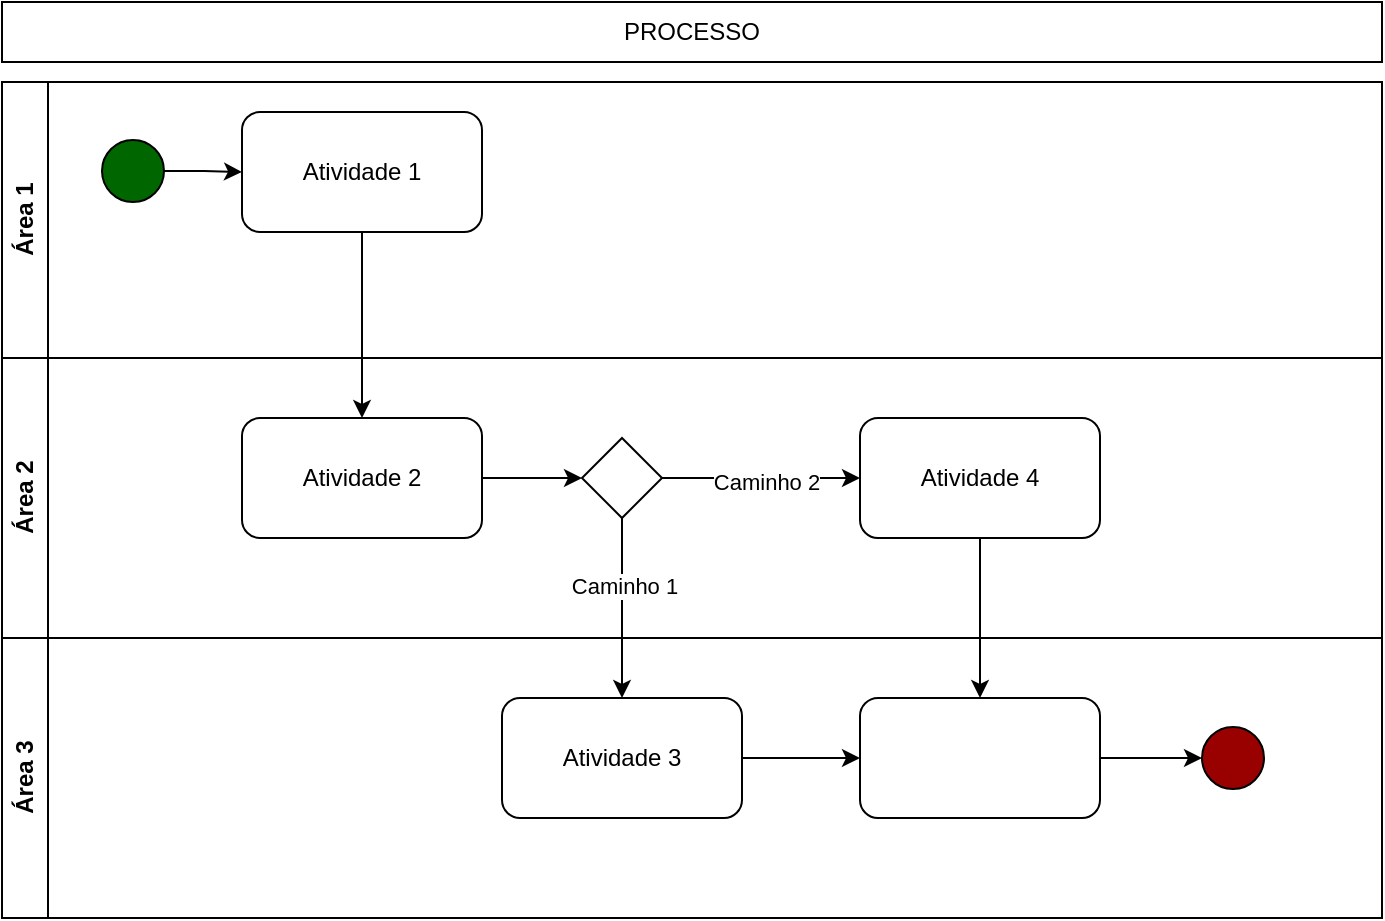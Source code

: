 <mxfile version="22.0.8" type="github">
  <diagram name="Página-1" id="wSs1eYZL7Z4dIUvzZ4_2">
    <mxGraphModel dx="1290" dy="625" grid="1" gridSize="10" guides="1" tooltips="1" connect="1" arrows="1" fold="1" page="1" pageScale="1" pageWidth="827" pageHeight="1169" math="0" shadow="0">
      <root>
        <mxCell id="0" />
        <mxCell id="1" parent="0" />
        <mxCell id="Uein67uOzeWke3X3vyK6-1" value="Área 1" style="swimlane;horizontal=0;whiteSpace=wrap;html=1;" vertex="1" parent="1">
          <mxGeometry x="60" y="82" width="690" height="138" as="geometry" />
        </mxCell>
        <mxCell id="Uein67uOzeWke3X3vyK6-8" style="edgeStyle=orthogonalEdgeStyle;rounded=0;orthogonalLoop=1;jettySize=auto;html=1;entryX=0;entryY=0.5;entryDx=0;entryDy=0;" edge="1" parent="Uein67uOzeWke3X3vyK6-1" source="Uein67uOzeWke3X3vyK6-6" target="Uein67uOzeWke3X3vyK6-7">
          <mxGeometry relative="1" as="geometry" />
        </mxCell>
        <mxCell id="Uein67uOzeWke3X3vyK6-6" value="" style="ellipse;whiteSpace=wrap;html=1;aspect=fixed;fillColor=#006600;" vertex="1" parent="Uein67uOzeWke3X3vyK6-1">
          <mxGeometry x="50" y="29" width="31" height="31" as="geometry" />
        </mxCell>
        <mxCell id="Uein67uOzeWke3X3vyK6-7" value="Atividade 1" style="rounded=1;whiteSpace=wrap;html=1;" vertex="1" parent="Uein67uOzeWke3X3vyK6-1">
          <mxGeometry x="120" y="15" width="120" height="60" as="geometry" />
        </mxCell>
        <mxCell id="Uein67uOzeWke3X3vyK6-3" value="PROCESSO" style="rounded=0;whiteSpace=wrap;html=1;" vertex="1" parent="1">
          <mxGeometry x="60" y="42" width="690" height="30" as="geometry" />
        </mxCell>
        <mxCell id="Uein67uOzeWke3X3vyK6-4" value="Área 2" style="swimlane;horizontal=0;whiteSpace=wrap;html=1;" vertex="1" parent="1">
          <mxGeometry x="60" y="220" width="690" height="140" as="geometry" />
        </mxCell>
        <mxCell id="Uein67uOzeWke3X3vyK6-23" style="edgeStyle=orthogonalEdgeStyle;rounded=0;orthogonalLoop=1;jettySize=auto;html=1;entryX=0;entryY=0.5;entryDx=0;entryDy=0;" edge="1" parent="Uein67uOzeWke3X3vyK6-4" source="Uein67uOzeWke3X3vyK6-9" target="Uein67uOzeWke3X3vyK6-11">
          <mxGeometry relative="1" as="geometry" />
        </mxCell>
        <mxCell id="Uein67uOzeWke3X3vyK6-9" value="Atividade 2" style="whiteSpace=wrap;html=1;rounded=1;" vertex="1" parent="Uein67uOzeWke3X3vyK6-4">
          <mxGeometry x="120" y="30" width="120" height="60" as="geometry" />
        </mxCell>
        <mxCell id="Uein67uOzeWke3X3vyK6-26" style="edgeStyle=orthogonalEdgeStyle;rounded=0;orthogonalLoop=1;jettySize=auto;html=1;" edge="1" parent="Uein67uOzeWke3X3vyK6-4" source="Uein67uOzeWke3X3vyK6-11" target="Uein67uOzeWke3X3vyK6-17">
          <mxGeometry relative="1" as="geometry" />
        </mxCell>
        <mxCell id="Uein67uOzeWke3X3vyK6-27" value="Caminho 2" style="edgeLabel;html=1;align=center;verticalAlign=middle;resizable=0;points=[];" vertex="1" connectable="0" parent="Uein67uOzeWke3X3vyK6-26">
          <mxGeometry x="0.046" y="-2" relative="1" as="geometry">
            <mxPoint as="offset" />
          </mxGeometry>
        </mxCell>
        <mxCell id="Uein67uOzeWke3X3vyK6-11" value="" style="rhombus;whiteSpace=wrap;html=1;" vertex="1" parent="Uein67uOzeWke3X3vyK6-4">
          <mxGeometry x="290" y="40" width="40" height="40" as="geometry" />
        </mxCell>
        <mxCell id="Uein67uOzeWke3X3vyK6-17" value="Atividade 4" style="rounded=1;whiteSpace=wrap;html=1;" vertex="1" parent="Uein67uOzeWke3X3vyK6-4">
          <mxGeometry x="429" y="30" width="120" height="60" as="geometry" />
        </mxCell>
        <mxCell id="Uein67uOzeWke3X3vyK6-5" value="Área 3" style="swimlane;horizontal=0;whiteSpace=wrap;html=1;" vertex="1" parent="1">
          <mxGeometry x="60" y="360" width="690" height="140" as="geometry" />
        </mxCell>
        <mxCell id="Uein67uOzeWke3X3vyK6-28" style="edgeStyle=orthogonalEdgeStyle;rounded=0;orthogonalLoop=1;jettySize=auto;html=1;" edge="1" parent="Uein67uOzeWke3X3vyK6-5" source="Uein67uOzeWke3X3vyK6-14" target="Uein67uOzeWke3X3vyK6-19">
          <mxGeometry relative="1" as="geometry" />
        </mxCell>
        <mxCell id="Uein67uOzeWke3X3vyK6-14" value="Atividade 3" style="rounded=1;whiteSpace=wrap;html=1;" vertex="1" parent="Uein67uOzeWke3X3vyK6-5">
          <mxGeometry x="250" y="30" width="120" height="60" as="geometry" />
        </mxCell>
        <mxCell id="Uein67uOzeWke3X3vyK6-30" style="edgeStyle=orthogonalEdgeStyle;rounded=0;orthogonalLoop=1;jettySize=auto;html=1;" edge="1" parent="Uein67uOzeWke3X3vyK6-5" source="Uein67uOzeWke3X3vyK6-19" target="Uein67uOzeWke3X3vyK6-29">
          <mxGeometry relative="1" as="geometry" />
        </mxCell>
        <mxCell id="Uein67uOzeWke3X3vyK6-19" value="" style="whiteSpace=wrap;html=1;rounded=1;" vertex="1" parent="Uein67uOzeWke3X3vyK6-5">
          <mxGeometry x="429" y="30" width="120" height="60" as="geometry" />
        </mxCell>
        <mxCell id="Uein67uOzeWke3X3vyK6-29" value="" style="ellipse;whiteSpace=wrap;html=1;aspect=fixed;fillColor=#990000;" vertex="1" parent="Uein67uOzeWke3X3vyK6-5">
          <mxGeometry x="600" y="44.5" width="31" height="31" as="geometry" />
        </mxCell>
        <mxCell id="Uein67uOzeWke3X3vyK6-10" value="" style="edgeStyle=orthogonalEdgeStyle;rounded=0;orthogonalLoop=1;jettySize=auto;html=1;" edge="1" parent="1" source="Uein67uOzeWke3X3vyK6-7" target="Uein67uOzeWke3X3vyK6-9">
          <mxGeometry relative="1" as="geometry" />
        </mxCell>
        <mxCell id="Uein67uOzeWke3X3vyK6-15" style="edgeStyle=orthogonalEdgeStyle;rounded=0;orthogonalLoop=1;jettySize=auto;html=1;" edge="1" parent="1" source="Uein67uOzeWke3X3vyK6-11" target="Uein67uOzeWke3X3vyK6-14">
          <mxGeometry relative="1" as="geometry" />
        </mxCell>
        <mxCell id="Uein67uOzeWke3X3vyK6-16" value="Caminho 1" style="edgeLabel;html=1;align=center;verticalAlign=middle;resizable=0;points=[];" vertex="1" connectable="0" parent="Uein67uOzeWke3X3vyK6-15">
          <mxGeometry x="-0.244" y="1" relative="1" as="geometry">
            <mxPoint as="offset" />
          </mxGeometry>
        </mxCell>
        <mxCell id="Uein67uOzeWke3X3vyK6-20" value="" style="edgeStyle=orthogonalEdgeStyle;rounded=0;orthogonalLoop=1;jettySize=auto;html=1;" edge="1" parent="1" source="Uein67uOzeWke3X3vyK6-17" target="Uein67uOzeWke3X3vyK6-19">
          <mxGeometry relative="1" as="geometry" />
        </mxCell>
      </root>
    </mxGraphModel>
  </diagram>
</mxfile>
